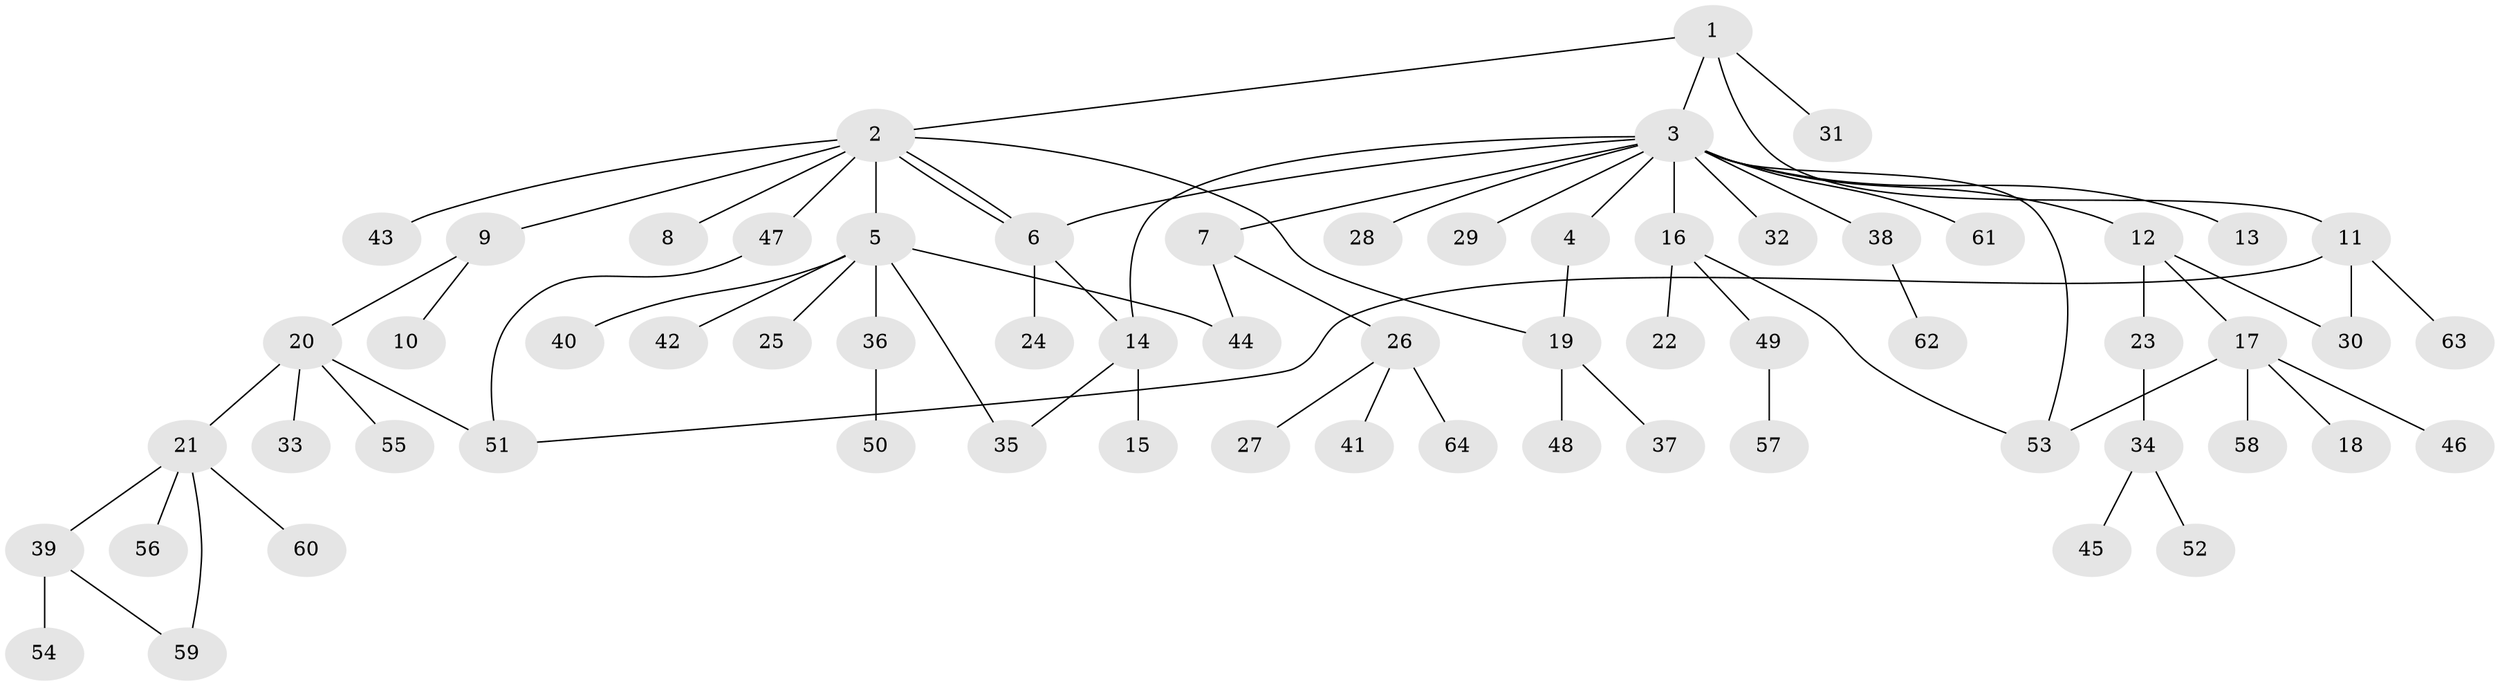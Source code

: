 // Generated by graph-tools (version 1.1) at 2025/26/03/09/25 03:26:00]
// undirected, 64 vertices, 75 edges
graph export_dot {
graph [start="1"]
  node [color=gray90,style=filled];
  1;
  2;
  3;
  4;
  5;
  6;
  7;
  8;
  9;
  10;
  11;
  12;
  13;
  14;
  15;
  16;
  17;
  18;
  19;
  20;
  21;
  22;
  23;
  24;
  25;
  26;
  27;
  28;
  29;
  30;
  31;
  32;
  33;
  34;
  35;
  36;
  37;
  38;
  39;
  40;
  41;
  42;
  43;
  44;
  45;
  46;
  47;
  48;
  49;
  50;
  51;
  52;
  53;
  54;
  55;
  56;
  57;
  58;
  59;
  60;
  61;
  62;
  63;
  64;
  1 -- 2;
  1 -- 3;
  1 -- 11;
  1 -- 31;
  2 -- 5;
  2 -- 6;
  2 -- 6;
  2 -- 8;
  2 -- 9;
  2 -- 19;
  2 -- 43;
  2 -- 47;
  3 -- 4;
  3 -- 6;
  3 -- 7;
  3 -- 12;
  3 -- 13;
  3 -- 14;
  3 -- 16;
  3 -- 28;
  3 -- 29;
  3 -- 32;
  3 -- 38;
  3 -- 53;
  3 -- 61;
  4 -- 19;
  5 -- 25;
  5 -- 35;
  5 -- 36;
  5 -- 40;
  5 -- 42;
  5 -- 44;
  6 -- 14;
  6 -- 24;
  7 -- 26;
  7 -- 44;
  9 -- 10;
  9 -- 20;
  11 -- 30;
  11 -- 51;
  11 -- 63;
  12 -- 17;
  12 -- 23;
  12 -- 30;
  14 -- 15;
  14 -- 35;
  16 -- 22;
  16 -- 49;
  16 -- 53;
  17 -- 18;
  17 -- 46;
  17 -- 53;
  17 -- 58;
  19 -- 37;
  19 -- 48;
  20 -- 21;
  20 -- 33;
  20 -- 51;
  20 -- 55;
  21 -- 39;
  21 -- 56;
  21 -- 59;
  21 -- 60;
  23 -- 34;
  26 -- 27;
  26 -- 41;
  26 -- 64;
  34 -- 45;
  34 -- 52;
  36 -- 50;
  38 -- 62;
  39 -- 54;
  39 -- 59;
  47 -- 51;
  49 -- 57;
}
